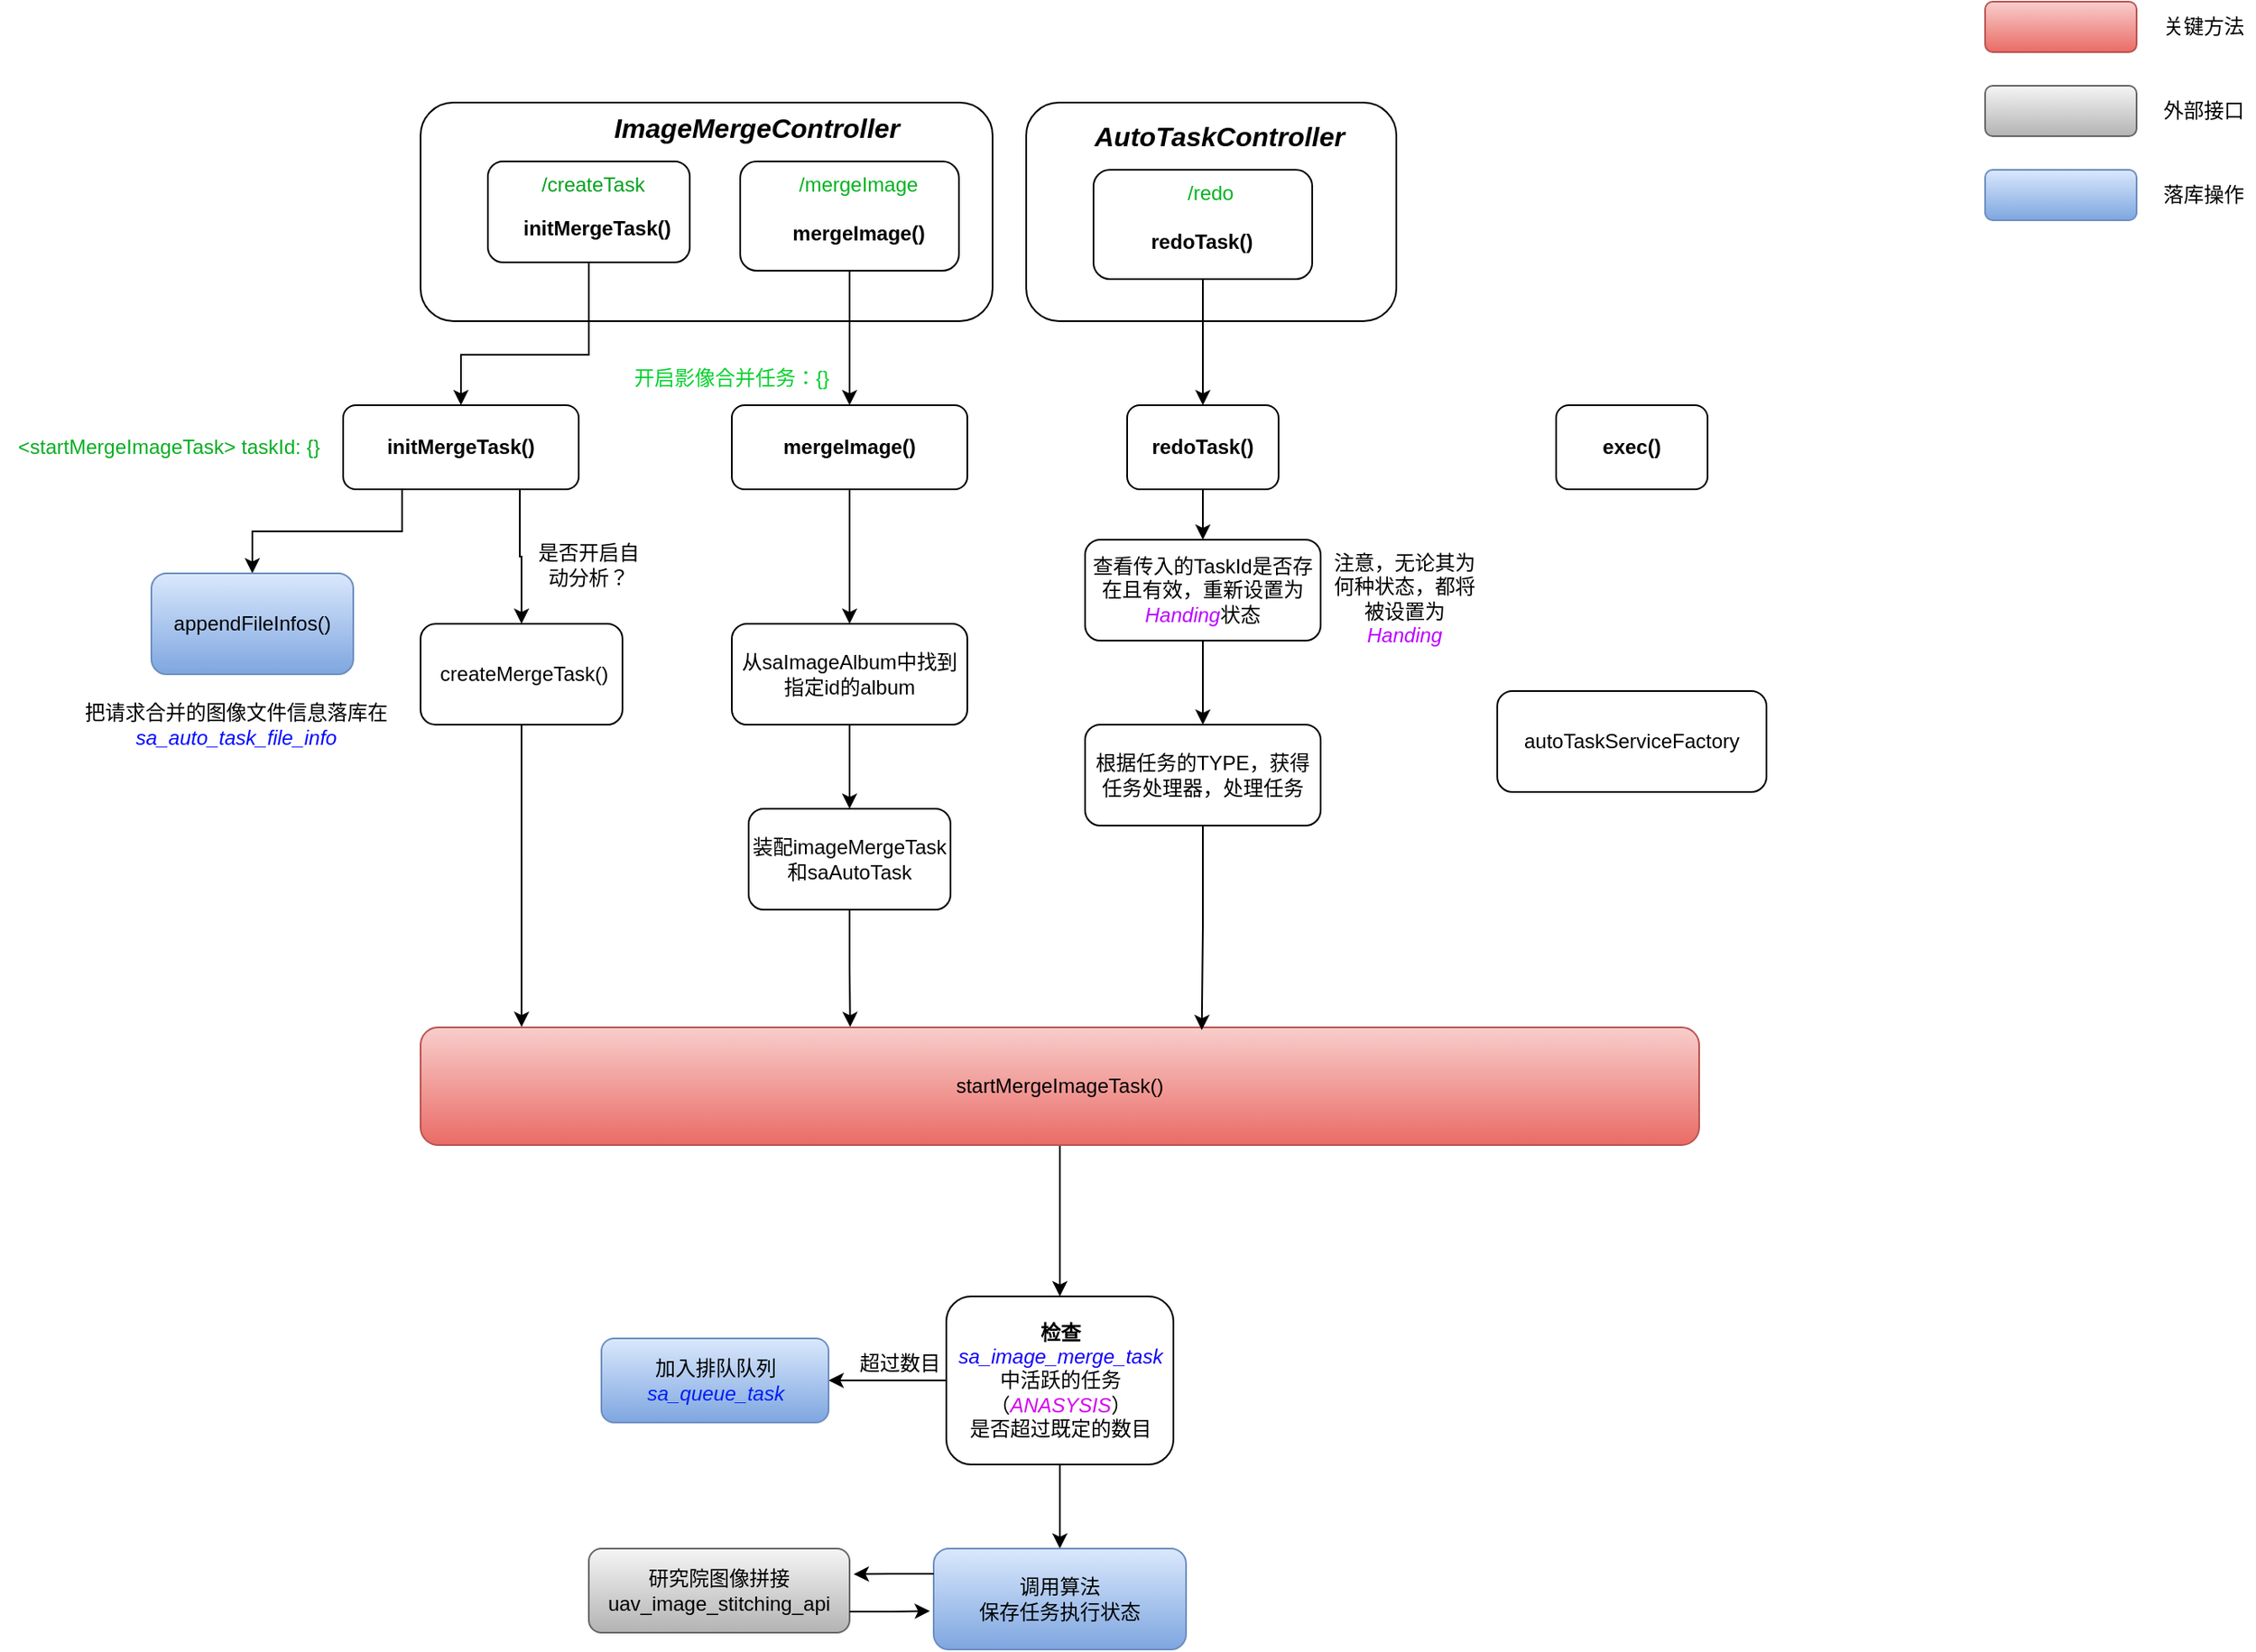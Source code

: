 <mxfile version="24.7.17">
  <diagram name="第 1 页" id="jo7vAFF6w6Xzo0wv7VEB">
    <mxGraphModel dx="1259" dy="749" grid="1" gridSize="10" guides="1" tooltips="1" connect="1" arrows="1" fold="1" page="0" pageScale="1" pageWidth="827" pageHeight="1169" math="0" shadow="0">
      <root>
        <mxCell id="0" />
        <mxCell id="1" parent="0" />
        <mxCell id="r8hzpXox8yHPrLNPoh3o-75" value="" style="rounded=1;whiteSpace=wrap;html=1;" parent="1" vertex="1">
          <mxGeometry x="610" y="190" width="220" height="130" as="geometry" />
        </mxCell>
        <mxCell id="r8hzpXox8yHPrLNPoh3o-1" value="" style="rounded=1;whiteSpace=wrap;html=1;" parent="1" vertex="1">
          <mxGeometry x="250" y="190" width="340" height="130" as="geometry" />
        </mxCell>
        <mxCell id="r8hzpXox8yHPrLNPoh3o-2" value="&lt;b&gt;&lt;i&gt;&lt;font style=&quot;font-size: 16px;&quot;&gt;ImageMergeController&lt;/font&gt;&lt;/i&gt;&lt;/b&gt;" style="text;html=1;align=center;verticalAlign=middle;whiteSpace=wrap;rounded=0;" parent="1" vertex="1">
          <mxGeometry x="420" y="190" width="60" height="30" as="geometry" />
        </mxCell>
        <mxCell id="r8hzpXox8yHPrLNPoh3o-6" value="" style="group;fontColor=#07ab0a;" parent="1" vertex="1" connectable="0">
          <mxGeometry x="290" y="225" width="120" height="60" as="geometry" />
        </mxCell>
        <mxCell id="r8hzpXox8yHPrLNPoh3o-4" value="" style="rounded=1;whiteSpace=wrap;html=1;" parent="r8hzpXox8yHPrLNPoh3o-6" vertex="1">
          <mxGeometry width="120" height="60" as="geometry" />
        </mxCell>
        <mxCell id="r8hzpXox8yHPrLNPoh3o-3" value="/createTask" style="text;whiteSpace=wrap;fontColor=#03a01d;" parent="r8hzpXox8yHPrLNPoh3o-6" vertex="1">
          <mxGeometry x="30" width="70" height="25" as="geometry" />
        </mxCell>
        <mxCell id="r8hzpXox8yHPrLNPoh3o-5" value="&lt;b&gt;initMergeTask()&lt;/b&gt;" style="text;html=1;align=center;verticalAlign=middle;whiteSpace=wrap;rounded=0;" parent="r8hzpXox8yHPrLNPoh3o-6" vertex="1">
          <mxGeometry x="35" y="25" width="60" height="30" as="geometry" />
        </mxCell>
        <mxCell id="r8hzpXox8yHPrLNPoh3o-9" value="" style="group" parent="1" vertex="1" connectable="0">
          <mxGeometry x="440" y="225" width="130" height="65" as="geometry" />
        </mxCell>
        <mxCell id="r8hzpXox8yHPrLNPoh3o-10" value="" style="rounded=1;whiteSpace=wrap;html=1;" parent="r8hzpXox8yHPrLNPoh3o-9" vertex="1">
          <mxGeometry width="130" height="65" as="geometry" />
        </mxCell>
        <mxCell id="r8hzpXox8yHPrLNPoh3o-11" value="/mergeImage" style="text;whiteSpace=wrap;fontColor=#00b31e;" parent="r8hzpXox8yHPrLNPoh3o-9" vertex="1">
          <mxGeometry x="32.5" width="75.833" height="27.083" as="geometry" />
        </mxCell>
        <mxCell id="r8hzpXox8yHPrLNPoh3o-12" value="&lt;b&gt;mergeImage()&lt;/b&gt;" style="text;html=1;align=center;verticalAlign=middle;whiteSpace=wrap;rounded=0;" parent="r8hzpXox8yHPrLNPoh3o-9" vertex="1">
          <mxGeometry x="37.917" y="27.083" width="65" height="32.5" as="geometry" />
        </mxCell>
        <mxCell id="r8hzpXox8yHPrLNPoh3o-17" style="edgeStyle=orthogonalEdgeStyle;rounded=0;orthogonalLoop=1;jettySize=auto;html=1;exitX=0.25;exitY=1;exitDx=0;exitDy=0;entryX=0.5;entryY=0;entryDx=0;entryDy=0;" parent="1" source="r8hzpXox8yHPrLNPoh3o-14" target="r8hzpXox8yHPrLNPoh3o-15" edge="1">
          <mxGeometry relative="1" as="geometry" />
        </mxCell>
        <mxCell id="r8hzpXox8yHPrLNPoh3o-18" style="edgeStyle=orthogonalEdgeStyle;rounded=0;orthogonalLoop=1;jettySize=auto;html=1;exitX=0.75;exitY=1;exitDx=0;exitDy=0;entryX=0.5;entryY=0;entryDx=0;entryDy=0;" parent="1" source="r8hzpXox8yHPrLNPoh3o-14" target="r8hzpXox8yHPrLNPoh3o-16" edge="1">
          <mxGeometry relative="1" as="geometry" />
        </mxCell>
        <mxCell id="r8hzpXox8yHPrLNPoh3o-14" value="&lt;span style=&quot;text-align: left;&quot;&gt;initMergeTask()&lt;/span&gt;" style="rounded=1;whiteSpace=wrap;html=1;fontStyle=1" parent="1" vertex="1">
          <mxGeometry x="204" y="370" width="140" height="50" as="geometry" />
        </mxCell>
        <mxCell id="r8hzpXox8yHPrLNPoh3o-15" value="appendFileInfos()" style="rounded=1;whiteSpace=wrap;html=1;fillColor=#dae8fc;gradientColor=#7ea6e0;strokeColor=#6c8ebf;" parent="1" vertex="1">
          <mxGeometry x="90" y="470" width="120" height="60" as="geometry" />
        </mxCell>
        <mxCell id="r8hzpXox8yHPrLNPoh3o-16" value="&amp;nbsp;createMergeTask()" style="rounded=1;whiteSpace=wrap;html=1;" parent="1" vertex="1">
          <mxGeometry x="250" y="500" width="120" height="60" as="geometry" />
        </mxCell>
        <mxCell id="r8hzpXox8yHPrLNPoh3o-19" value="是否开启自动分析？" style="text;html=1;align=center;verticalAlign=middle;whiteSpace=wrap;rounded=0;" parent="1" vertex="1">
          <mxGeometry x="315" y="450" width="70" height="30" as="geometry" />
        </mxCell>
        <mxCell id="r8hzpXox8yHPrLNPoh3o-20" style="edgeStyle=orthogonalEdgeStyle;rounded=0;orthogonalLoop=1;jettySize=auto;html=1;exitX=0.5;exitY=1;exitDx=0;exitDy=0;entryX=0.5;entryY=0;entryDx=0;entryDy=0;" parent="1" source="r8hzpXox8yHPrLNPoh3o-4" target="r8hzpXox8yHPrLNPoh3o-14" edge="1">
          <mxGeometry relative="1" as="geometry">
            <Array as="points">
              <mxPoint x="350" y="340" />
              <mxPoint x="274" y="340" />
            </Array>
          </mxGeometry>
        </mxCell>
        <mxCell id="r8hzpXox8yHPrLNPoh3o-21" value="把请求合并的图像文件信息落库在&lt;div&gt;&lt;i&gt;&lt;font color=&quot;#0008ff&quot;&gt;sa_auto_task_file_info&lt;/font&gt;&lt;/i&gt;&lt;br&gt;&lt;/div&gt;" style="text;html=1;align=center;verticalAlign=middle;resizable=0;points=[];autosize=1;strokeColor=none;fillColor=none;" parent="1" vertex="1">
          <mxGeometry x="40" y="540" width="200" height="40" as="geometry" />
        </mxCell>
        <mxCell id="r8hzpXox8yHPrLNPoh3o-33" style="edgeStyle=orthogonalEdgeStyle;rounded=0;orthogonalLoop=1;jettySize=auto;html=1;exitX=0.5;exitY=1;exitDx=0;exitDy=0;" parent="1" source="r8hzpXox8yHPrLNPoh3o-22" target="r8hzpXox8yHPrLNPoh3o-24" edge="1">
          <mxGeometry relative="1" as="geometry" />
        </mxCell>
        <mxCell id="r8hzpXox8yHPrLNPoh3o-22" value="startMergeImageTask()" style="rounded=1;whiteSpace=wrap;html=1;fillColor=#f8cecc;gradientColor=#ea6b66;strokeColor=#b85450;" parent="1" vertex="1">
          <mxGeometry x="250" y="740" width="760" height="70" as="geometry" />
        </mxCell>
        <mxCell id="r8hzpXox8yHPrLNPoh3o-34" style="edgeStyle=orthogonalEdgeStyle;rounded=0;orthogonalLoop=1;jettySize=auto;html=1;exitX=0;exitY=0.5;exitDx=0;exitDy=0;entryX=1;entryY=0.5;entryDx=0;entryDy=0;" parent="1" source="r8hzpXox8yHPrLNPoh3o-24" target="r8hzpXox8yHPrLNPoh3o-26" edge="1">
          <mxGeometry relative="1" as="geometry" />
        </mxCell>
        <mxCell id="r8hzpXox8yHPrLNPoh3o-44" style="edgeStyle=orthogonalEdgeStyle;rounded=0;orthogonalLoop=1;jettySize=auto;html=1;exitX=0.5;exitY=1;exitDx=0;exitDy=0;entryX=0.5;entryY=0;entryDx=0;entryDy=0;" parent="1" source="r8hzpXox8yHPrLNPoh3o-24" target="r8hzpXox8yHPrLNPoh3o-43" edge="1">
          <mxGeometry relative="1" as="geometry" />
        </mxCell>
        <mxCell id="r8hzpXox8yHPrLNPoh3o-24" value="&lt;b&gt;检查&lt;/b&gt;&lt;div&gt;&lt;i&gt;&lt;font color=&quot;#1100fa&quot;&gt;sa_image_merge_task&lt;/font&gt;&lt;/i&gt;&lt;br&gt;&lt;/div&gt;&lt;div&gt;中活跃的任务（&lt;i&gt;&lt;font color=&quot;#d400f0&quot;&gt;ANASYSIS&lt;/font&gt;&lt;/i&gt;）&lt;/div&gt;&lt;div&gt;是否超过既定的数目&lt;/div&gt;" style="rounded=1;whiteSpace=wrap;html=1;" parent="1" vertex="1">
          <mxGeometry x="562.5" y="900" width="135" height="100" as="geometry" />
        </mxCell>
        <mxCell id="r8hzpXox8yHPrLNPoh3o-26" value="加入排队队列&lt;div&gt;&lt;i&gt;&lt;font color=&quot;#001df5&quot;&gt;sa_queue_task&lt;/font&gt;&lt;/i&gt;&lt;/div&gt;" style="rounded=1;whiteSpace=wrap;html=1;fillColor=#dae8fc;gradientColor=#7ea6e0;strokeColor=#6c8ebf;" parent="1" vertex="1">
          <mxGeometry x="357.5" y="925" width="135" height="50" as="geometry" />
        </mxCell>
        <mxCell id="r8hzpXox8yHPrLNPoh3o-29" value="超过数目" style="text;html=1;align=center;verticalAlign=middle;whiteSpace=wrap;rounded=0;" parent="1" vertex="1">
          <mxGeometry x="505" y="925" width="60" height="30" as="geometry" />
        </mxCell>
        <mxCell id="r8hzpXox8yHPrLNPoh3o-31" value="&lt;div&gt;研究院图像拼接&lt;/div&gt;&lt;div&gt;uav_image_stitching_api&lt;br&gt;&lt;/div&gt;" style="rounded=1;whiteSpace=wrap;html=1;fillColor=#f5f5f5;gradientColor=#b3b3b3;strokeColor=#666666;" parent="1" vertex="1">
          <mxGeometry x="350" y="1050" width="155" height="50" as="geometry" />
        </mxCell>
        <mxCell id="r8hzpXox8yHPrLNPoh3o-35" value="" style="rounded=1;whiteSpace=wrap;html=1;fillColor=#f8cecc;gradientColor=#ea6b66;strokeColor=#b85450;" parent="1" vertex="1">
          <mxGeometry x="1180" y="130" width="90" height="30" as="geometry" />
        </mxCell>
        <mxCell id="r8hzpXox8yHPrLNPoh3o-36" value="关键方法" style="text;html=1;align=center;verticalAlign=middle;whiteSpace=wrap;rounded=0;" parent="1" vertex="1">
          <mxGeometry x="1280" y="130" width="60" height="30" as="geometry" />
        </mxCell>
        <mxCell id="r8hzpXox8yHPrLNPoh3o-38" value="" style="rounded=1;whiteSpace=wrap;html=1;fillColor=#f5f5f5;gradientColor=#b3b3b3;strokeColor=#666666;" parent="1" vertex="1">
          <mxGeometry x="1180" y="180" width="90" height="30" as="geometry" />
        </mxCell>
        <mxCell id="r8hzpXox8yHPrLNPoh3o-39" value="外部接口" style="text;html=1;align=center;verticalAlign=middle;whiteSpace=wrap;rounded=0;" parent="1" vertex="1">
          <mxGeometry x="1280" y="180" width="60" height="30" as="geometry" />
        </mxCell>
        <mxCell id="r8hzpXox8yHPrLNPoh3o-40" value="" style="rounded=1;whiteSpace=wrap;html=1;fillColor=#dae8fc;gradientColor=#7ea6e0;strokeColor=#6c8ebf;" parent="1" vertex="1">
          <mxGeometry x="1180" y="230" width="90" height="30" as="geometry" />
        </mxCell>
        <mxCell id="r8hzpXox8yHPrLNPoh3o-41" value="落库操作" style="text;html=1;align=center;verticalAlign=middle;whiteSpace=wrap;rounded=0;" parent="1" vertex="1">
          <mxGeometry x="1280" y="230" width="60" height="30" as="geometry" />
        </mxCell>
        <mxCell id="r8hzpXox8yHPrLNPoh3o-43" value="调用算法&lt;div&gt;保存任务执行状态&lt;/div&gt;" style="rounded=1;whiteSpace=wrap;html=1;fillColor=#dae8fc;gradientColor=#7ea6e0;strokeColor=#6c8ebf;" parent="1" vertex="1">
          <mxGeometry x="555" y="1050" width="150" height="60" as="geometry" />
        </mxCell>
        <mxCell id="r8hzpXox8yHPrLNPoh3o-45" style="edgeStyle=orthogonalEdgeStyle;rounded=0;orthogonalLoop=1;jettySize=auto;html=1;exitX=0;exitY=0.25;exitDx=0;exitDy=0;entryX=1.016;entryY=0.304;entryDx=0;entryDy=0;entryPerimeter=0;" parent="1" source="r8hzpXox8yHPrLNPoh3o-43" target="r8hzpXox8yHPrLNPoh3o-31" edge="1">
          <mxGeometry relative="1" as="geometry" />
        </mxCell>
        <mxCell id="r8hzpXox8yHPrLNPoh3o-46" style="edgeStyle=orthogonalEdgeStyle;rounded=0;orthogonalLoop=1;jettySize=auto;html=1;exitX=1;exitY=0.75;exitDx=0;exitDy=0;entryX=-0.015;entryY=0.619;entryDx=0;entryDy=0;entryPerimeter=0;" parent="1" source="r8hzpXox8yHPrLNPoh3o-31" target="r8hzpXox8yHPrLNPoh3o-43" edge="1">
          <mxGeometry relative="1" as="geometry" />
        </mxCell>
        <mxCell id="r8hzpXox8yHPrLNPoh3o-57" style="edgeStyle=orthogonalEdgeStyle;rounded=0;orthogonalLoop=1;jettySize=auto;html=1;exitX=0.5;exitY=1;exitDx=0;exitDy=0;entryX=0.5;entryY=0;entryDx=0;entryDy=0;" parent="1" source="r8hzpXox8yHPrLNPoh3o-48" target="r8hzpXox8yHPrLNPoh3o-56" edge="1">
          <mxGeometry relative="1" as="geometry" />
        </mxCell>
        <mxCell id="r8hzpXox8yHPrLNPoh3o-48" value="&lt;span style=&quot;text-wrap: nowrap;&quot;&gt;mergeImage()&lt;/span&gt;" style="rounded=1;whiteSpace=wrap;html=1;fontStyle=1" parent="1" vertex="1">
          <mxGeometry x="435" y="370" width="140" height="50" as="geometry" />
        </mxCell>
        <mxCell id="r8hzpXox8yHPrLNPoh3o-49" style="edgeStyle=orthogonalEdgeStyle;rounded=0;orthogonalLoop=1;jettySize=auto;html=1;exitX=0.5;exitY=1;exitDx=0;exitDy=0;entryX=0.5;entryY=0;entryDx=0;entryDy=0;" parent="1" source="r8hzpXox8yHPrLNPoh3o-10" target="r8hzpXox8yHPrLNPoh3o-48" edge="1">
          <mxGeometry relative="1" as="geometry" />
        </mxCell>
        <mxCell id="r8hzpXox8yHPrLNPoh3o-50" value="&amp;lt;startMergeImageTask&amp;gt; taskId: {}" style="text;html=1;align=center;verticalAlign=middle;resizable=0;points=[];autosize=1;strokeColor=none;fillColor=none;fontColor=#05ad21;" parent="1" vertex="1">
          <mxGeometry y="380" width="200" height="30" as="geometry" />
        </mxCell>
        <mxCell id="r8hzpXox8yHPrLNPoh3o-55" value="&lt;span style=&quot;color: rgb(0, 209, 42); font-family: Helvetica; font-size: 12px; font-style: normal; font-variant-ligatures: normal; font-variant-caps: normal; font-weight: 400; letter-spacing: normal; orphans: 2; text-align: left; text-indent: 0px; text-transform: none; widows: 2; word-spacing: 0px; -webkit-text-stroke-width: 0px; white-space: normal; background-color: rgb(255, 255, 255); text-decoration-thickness: initial; text-decoration-style: initial; text-decoration-color: initial; display: inline !important; float: none;&quot;&gt;开启影像合并任务：{}&lt;/span&gt;" style="text;whiteSpace=wrap;html=1;" parent="1" vertex="1">
          <mxGeometry x="375" y="340" width="150" height="40" as="geometry" />
        </mxCell>
        <mxCell id="r8hzpXox8yHPrLNPoh3o-59" style="edgeStyle=orthogonalEdgeStyle;rounded=0;orthogonalLoop=1;jettySize=auto;html=1;exitX=0.5;exitY=1;exitDx=0;exitDy=0;entryX=0.5;entryY=0;entryDx=0;entryDy=0;" parent="1" source="r8hzpXox8yHPrLNPoh3o-56" target="r8hzpXox8yHPrLNPoh3o-58" edge="1">
          <mxGeometry relative="1" as="geometry" />
        </mxCell>
        <mxCell id="r8hzpXox8yHPrLNPoh3o-56" value="从saImageAlbum中找到指定id的album" style="rounded=1;whiteSpace=wrap;html=1;" parent="1" vertex="1">
          <mxGeometry x="435" y="500" width="140" height="60" as="geometry" />
        </mxCell>
        <mxCell id="r8hzpXox8yHPrLNPoh3o-58" value="装配imageMergeTask和saAutoTask" style="rounded=1;whiteSpace=wrap;html=1;" parent="1" vertex="1">
          <mxGeometry x="445" y="610" width="120" height="60" as="geometry" />
        </mxCell>
        <mxCell id="r8hzpXox8yHPrLNPoh3o-65" style="edgeStyle=orthogonalEdgeStyle;rounded=0;orthogonalLoop=1;jettySize=auto;html=1;exitX=0.5;exitY=1;exitDx=0;exitDy=0;entryX=0.336;entryY=-0.003;entryDx=0;entryDy=0;entryPerimeter=0;" parent="1" source="r8hzpXox8yHPrLNPoh3o-58" target="r8hzpXox8yHPrLNPoh3o-22" edge="1">
          <mxGeometry relative="1" as="geometry" />
        </mxCell>
        <mxCell id="r8hzpXox8yHPrLNPoh3o-66" style="edgeStyle=orthogonalEdgeStyle;rounded=0;orthogonalLoop=1;jettySize=auto;html=1;exitX=0.5;exitY=1;exitDx=0;exitDy=0;entryX=0.079;entryY=-0.004;entryDx=0;entryDy=0;entryPerimeter=0;" parent="1" source="r8hzpXox8yHPrLNPoh3o-16" target="r8hzpXox8yHPrLNPoh3o-22" edge="1">
          <mxGeometry relative="1" as="geometry">
            <mxPoint x="310" y="730" as="targetPoint" />
          </mxGeometry>
        </mxCell>
        <mxCell id="r8hzpXox8yHPrLNPoh3o-67" value="&lt;span style=&quot;text-wrap: nowrap;&quot;&gt;exec()&lt;/span&gt;" style="rounded=1;whiteSpace=wrap;html=1;fontStyle=1" parent="1" vertex="1">
          <mxGeometry x="925" y="370" width="90" height="50" as="geometry" />
        </mxCell>
        <mxCell id="r8hzpXox8yHPrLNPoh3o-80" style="edgeStyle=orthogonalEdgeStyle;rounded=0;orthogonalLoop=1;jettySize=auto;html=1;exitX=0.5;exitY=1;exitDx=0;exitDy=0;entryX=0.5;entryY=0;entryDx=0;entryDy=0;" parent="1" source="r8hzpXox8yHPrLNPoh3o-68" target="r8hzpXox8yHPrLNPoh3o-79" edge="1">
          <mxGeometry relative="1" as="geometry" />
        </mxCell>
        <mxCell id="r8hzpXox8yHPrLNPoh3o-68" value="&lt;span style=&quot;text-wrap: nowrap;&quot;&gt;redoTask&lt;/span&gt;&lt;span style=&quot;text-wrap: nowrap; background-color: initial;&quot;&gt;()&lt;/span&gt;" style="rounded=1;whiteSpace=wrap;html=1;fontStyle=1" parent="1" vertex="1">
          <mxGeometry x="670" y="370" width="90" height="50" as="geometry" />
        </mxCell>
        <mxCell id="r8hzpXox8yHPrLNPoh3o-70" value="" style="group" parent="1" vertex="1" connectable="0">
          <mxGeometry x="650" y="230" width="130" height="65" as="geometry" />
        </mxCell>
        <mxCell id="r8hzpXox8yHPrLNPoh3o-71" value="" style="rounded=1;whiteSpace=wrap;html=1;" parent="r8hzpXox8yHPrLNPoh3o-70" vertex="1">
          <mxGeometry width="130" height="65" as="geometry" />
        </mxCell>
        <mxCell id="r8hzpXox8yHPrLNPoh3o-72" value="/redo" style="text;whiteSpace=wrap;fontColor=#00b31e;" parent="r8hzpXox8yHPrLNPoh3o-70" vertex="1">
          <mxGeometry x="54.17" width="35.83" height="27.08" as="geometry" />
        </mxCell>
        <mxCell id="r8hzpXox8yHPrLNPoh3o-73" value="&lt;b&gt;redoTask()&lt;/b&gt;" style="text;html=1;align=center;verticalAlign=middle;whiteSpace=wrap;rounded=0;" parent="r8hzpXox8yHPrLNPoh3o-70" vertex="1">
          <mxGeometry x="32.497" y="27.083" width="65" height="32.5" as="geometry" />
        </mxCell>
        <mxCell id="r8hzpXox8yHPrLNPoh3o-76" value="&lt;b&gt;&lt;i&gt;&lt;font style=&quot;font-size: 16px;&quot;&gt;AutoTaskController&lt;/font&gt;&lt;/i&gt;&lt;/b&gt;" style="text;html=1;align=center;verticalAlign=middle;whiteSpace=wrap;rounded=0;" parent="1" vertex="1">
          <mxGeometry x="695" y="195" width="60" height="30" as="geometry" />
        </mxCell>
        <mxCell id="r8hzpXox8yHPrLNPoh3o-77" style="edgeStyle=orthogonalEdgeStyle;rounded=0;orthogonalLoop=1;jettySize=auto;html=1;exitX=0.5;exitY=1;exitDx=0;exitDy=0;" parent="1" source="r8hzpXox8yHPrLNPoh3o-71" target="r8hzpXox8yHPrLNPoh3o-68" edge="1">
          <mxGeometry relative="1" as="geometry" />
        </mxCell>
        <mxCell id="qoU25V7BHrFURXSoVnZ9-2" style="edgeStyle=orthogonalEdgeStyle;rounded=0;orthogonalLoop=1;jettySize=auto;html=1;exitX=0.5;exitY=1;exitDx=0;exitDy=0;entryX=0.5;entryY=0;entryDx=0;entryDy=0;" edge="1" parent="1" source="r8hzpXox8yHPrLNPoh3o-79" target="r8hzpXox8yHPrLNPoh3o-82">
          <mxGeometry relative="1" as="geometry" />
        </mxCell>
        <mxCell id="r8hzpXox8yHPrLNPoh3o-79" value="查看传入的TaskId是否存在且有效，重新设置为&lt;i style=&quot;&quot;&gt;&lt;font color=&quot;#bb00ff&quot;&gt;Handing&lt;/font&gt;&lt;/i&gt;状态" style="rounded=1;whiteSpace=wrap;html=1;" parent="1" vertex="1">
          <mxGeometry x="645" y="450" width="140" height="60" as="geometry" />
        </mxCell>
        <mxCell id="r8hzpXox8yHPrLNPoh3o-81" value="注意，无论其为何种状态，都将被设置为&lt;i&gt;&lt;font color=&quot;#bb00ff&quot;&gt;Handing&lt;/font&gt;&lt;/i&gt;" style="text;html=1;align=center;verticalAlign=middle;whiteSpace=wrap;rounded=0;" parent="1" vertex="1">
          <mxGeometry x="790" y="470" width="90" height="30" as="geometry" />
        </mxCell>
        <mxCell id="r8hzpXox8yHPrLNPoh3o-82" value="根据任务的TYPE，获得任务处理器，处理任务" style="rounded=1;whiteSpace=wrap;html=1;" parent="1" vertex="1">
          <mxGeometry x="645" y="560" width="140" height="60" as="geometry" />
        </mxCell>
        <mxCell id="r8hzpXox8yHPrLNPoh3o-83" value="autoTaskServiceFactory" style="rounded=1;whiteSpace=wrap;html=1;" parent="1" vertex="1">
          <mxGeometry x="890" y="540" width="160" height="60" as="geometry" />
        </mxCell>
        <mxCell id="qoU25V7BHrFURXSoVnZ9-3" style="edgeStyle=orthogonalEdgeStyle;rounded=0;orthogonalLoop=1;jettySize=auto;html=1;exitX=0.5;exitY=1;exitDx=0;exitDy=0;entryX=0.611;entryY=0.023;entryDx=0;entryDy=0;entryPerimeter=0;" edge="1" parent="1" source="r8hzpXox8yHPrLNPoh3o-82" target="r8hzpXox8yHPrLNPoh3o-22">
          <mxGeometry relative="1" as="geometry" />
        </mxCell>
      </root>
    </mxGraphModel>
  </diagram>
</mxfile>
